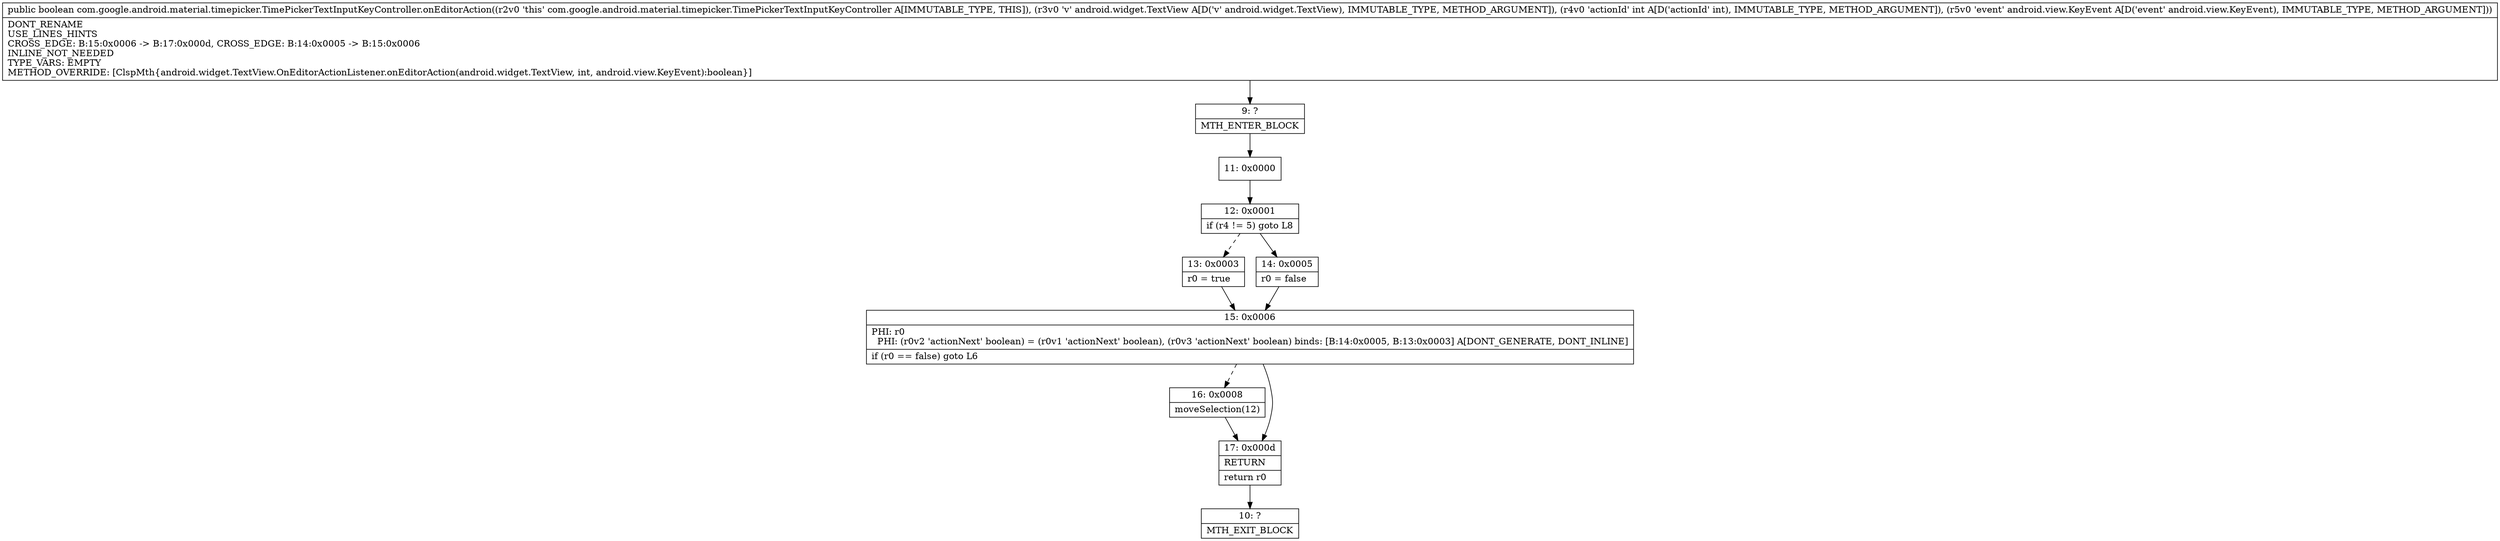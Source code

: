 digraph "CFG forcom.google.android.material.timepicker.TimePickerTextInputKeyController.onEditorAction(Landroid\/widget\/TextView;ILandroid\/view\/KeyEvent;)Z" {
Node_9 [shape=record,label="{9\:\ ?|MTH_ENTER_BLOCK\l}"];
Node_11 [shape=record,label="{11\:\ 0x0000}"];
Node_12 [shape=record,label="{12\:\ 0x0001|if (r4 != 5) goto L8\l}"];
Node_13 [shape=record,label="{13\:\ 0x0003|r0 = true\l}"];
Node_15 [shape=record,label="{15\:\ 0x0006|PHI: r0 \l  PHI: (r0v2 'actionNext' boolean) = (r0v1 'actionNext' boolean), (r0v3 'actionNext' boolean) binds: [B:14:0x0005, B:13:0x0003] A[DONT_GENERATE, DONT_INLINE]\l|if (r0 == false) goto L6\l}"];
Node_16 [shape=record,label="{16\:\ 0x0008|moveSelection(12)\l}"];
Node_17 [shape=record,label="{17\:\ 0x000d|RETURN\l|return r0\l}"];
Node_10 [shape=record,label="{10\:\ ?|MTH_EXIT_BLOCK\l}"];
Node_14 [shape=record,label="{14\:\ 0x0005|r0 = false\l}"];
MethodNode[shape=record,label="{public boolean com.google.android.material.timepicker.TimePickerTextInputKeyController.onEditorAction((r2v0 'this' com.google.android.material.timepicker.TimePickerTextInputKeyController A[IMMUTABLE_TYPE, THIS]), (r3v0 'v' android.widget.TextView A[D('v' android.widget.TextView), IMMUTABLE_TYPE, METHOD_ARGUMENT]), (r4v0 'actionId' int A[D('actionId' int), IMMUTABLE_TYPE, METHOD_ARGUMENT]), (r5v0 'event' android.view.KeyEvent A[D('event' android.view.KeyEvent), IMMUTABLE_TYPE, METHOD_ARGUMENT]))  | DONT_RENAME\lUSE_LINES_HINTS\lCROSS_EDGE: B:15:0x0006 \-\> B:17:0x000d, CROSS_EDGE: B:14:0x0005 \-\> B:15:0x0006\lINLINE_NOT_NEEDED\lTYPE_VARS: EMPTY\lMETHOD_OVERRIDE: [ClspMth\{android.widget.TextView.OnEditorActionListener.onEditorAction(android.widget.TextView, int, android.view.KeyEvent):boolean\}]\l}"];
MethodNode -> Node_9;Node_9 -> Node_11;
Node_11 -> Node_12;
Node_12 -> Node_13[style=dashed];
Node_12 -> Node_14;
Node_13 -> Node_15;
Node_15 -> Node_16[style=dashed];
Node_15 -> Node_17;
Node_16 -> Node_17;
Node_17 -> Node_10;
Node_14 -> Node_15;
}

